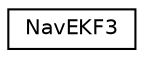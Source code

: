 digraph "Graphical Class Hierarchy"
{
 // INTERACTIVE_SVG=YES
  edge [fontname="Helvetica",fontsize="10",labelfontname="Helvetica",labelfontsize="10"];
  node [fontname="Helvetica",fontsize="10",shape=record];
  rankdir="LR";
  Node1 [label="NavEKF3",height=0.2,width=0.4,color="black", fillcolor="white", style="filled",URL="$classNavEKF3.html"];
}
